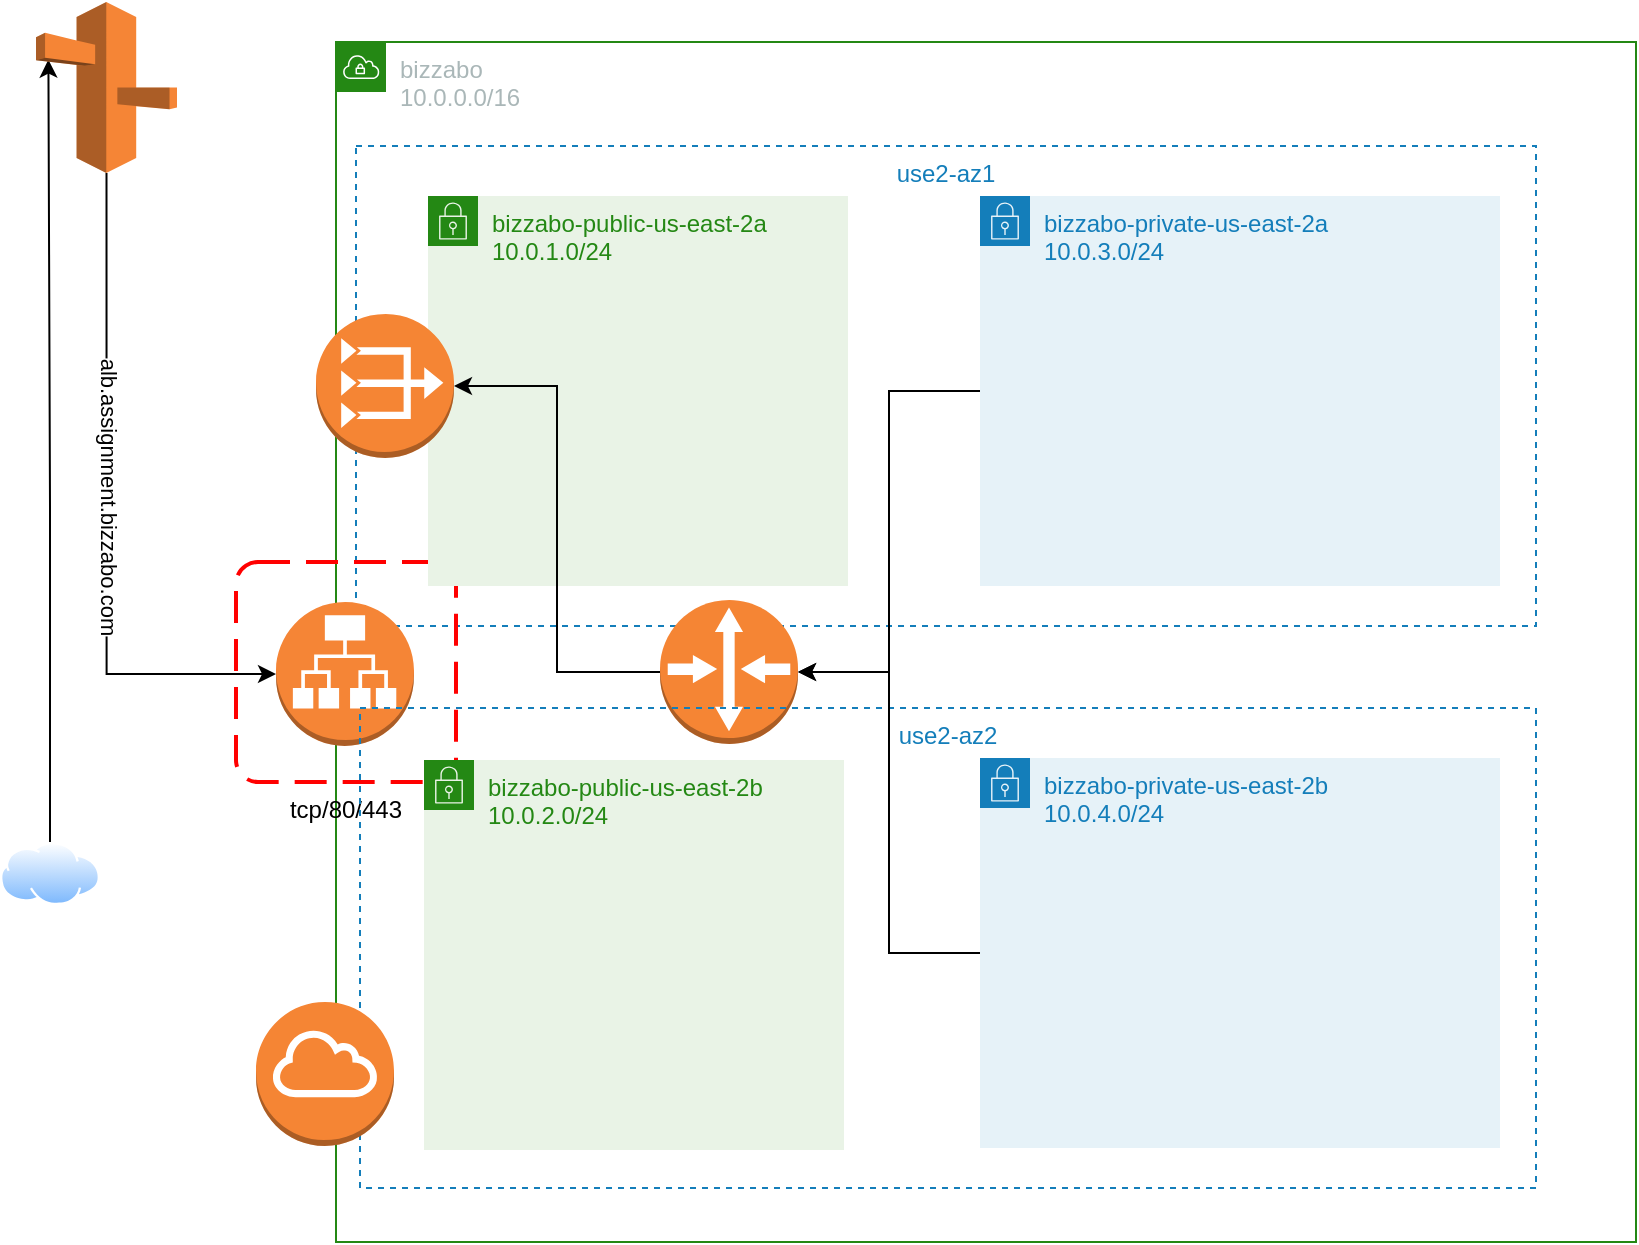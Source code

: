 <mxfile version="21.6.5" type="device">
  <diagram name="Page-1" id="7CQ8QqhtwdtVZSlI4PK4">
    <mxGraphModel dx="1339" dy="695" grid="1" gridSize="10" guides="1" tooltips="1" connect="1" arrows="1" fold="1" page="1" pageScale="1" pageWidth="850" pageHeight="1100" math="0" shadow="0">
      <root>
        <mxCell id="0" />
        <mxCell id="1" parent="0" />
        <mxCell id="x2wswLkUGSlrYo0SLTbE-3" value="use2-az1" style="fillColor=none;strokeColor=#147EBA;dashed=1;verticalAlign=top;fontStyle=0;fontColor=#147EBA;whiteSpace=wrap;html=1;" vertex="1" parent="1">
          <mxGeometry x="188" y="132" width="590" height="240" as="geometry" />
        </mxCell>
        <mxCell id="x2wswLkUGSlrYo0SLTbE-1" value="bizzabo&lt;br&gt;10.0.0.0/16" style="points=[[0,0],[0.25,0],[0.5,0],[0.75,0],[1,0],[1,0.25],[1,0.5],[1,0.75],[1,1],[0.75,1],[0.5,1],[0.25,1],[0,1],[0,0.75],[0,0.5],[0,0.25]];outlineConnect=0;gradientColor=none;html=1;whiteSpace=wrap;fontSize=12;fontStyle=0;container=1;pointerEvents=0;collapsible=0;recursiveResize=0;shape=mxgraph.aws4.group;grIcon=mxgraph.aws4.group_vpc;strokeColor=#248814;fillColor=none;verticalAlign=top;align=left;spacingLeft=30;fontColor=#AAB7B8;dashed=0;" vertex="1" parent="1">
          <mxGeometry x="178" y="80" width="650" height="600" as="geometry" />
        </mxCell>
        <mxCell id="x2wswLkUGSlrYo0SLTbE-14" value="" style="outlineConnect=0;dashed=0;verticalLabelPosition=bottom;verticalAlign=top;align=center;html=1;shape=mxgraph.aws3.application_load_balancer;fillColor=#F58536;gradientColor=none;" vertex="1" parent="x2wswLkUGSlrYo0SLTbE-1">
          <mxGeometry x="-30" y="280" width="69" height="72" as="geometry" />
        </mxCell>
        <mxCell id="x2wswLkUGSlrYo0SLTbE-15" value="" style="outlineConnect=0;dashed=0;verticalLabelPosition=bottom;verticalAlign=top;align=center;html=1;shape=mxgraph.aws3.router;fillColor=#F58534;gradientColor=none;" vertex="1" parent="x2wswLkUGSlrYo0SLTbE-1">
          <mxGeometry x="162" y="279" width="69" height="72" as="geometry" />
        </mxCell>
        <mxCell id="x2wswLkUGSlrYo0SLTbE-25" value="tcp/80/443" style="rounded=1;arcSize=10;dashed=1;strokeColor=#ff0000;fillColor=none;gradientColor=none;dashPattern=8 4;strokeWidth=2;labelPosition=center;verticalLabelPosition=bottom;align=center;verticalAlign=top;" vertex="1" parent="x2wswLkUGSlrYo0SLTbE-1">
          <mxGeometry x="-50" y="260" width="110" height="110" as="geometry" />
        </mxCell>
        <mxCell id="x2wswLkUGSlrYo0SLTbE-5" value="bizzabo-public-us-east-2a&lt;br&gt;10.0.1.0/24" style="points=[[0,0],[0.25,0],[0.5,0],[0.75,0],[1,0],[1,0.25],[1,0.5],[1,0.75],[1,1],[0.75,1],[0.5,1],[0.25,1],[0,1],[0,0.75],[0,0.5],[0,0.25]];outlineConnect=0;gradientColor=none;html=1;whiteSpace=wrap;fontSize=12;fontStyle=0;container=1;pointerEvents=0;collapsible=0;recursiveResize=0;shape=mxgraph.aws4.group;grIcon=mxgraph.aws4.group_security_group;grStroke=0;strokeColor=#248814;fillColor=#E9F3E6;verticalAlign=top;align=left;spacingLeft=30;fontColor=#248814;dashed=0;" vertex="1" parent="1">
          <mxGeometry x="224" y="157" width="210" height="195" as="geometry" />
        </mxCell>
        <mxCell id="x2wswLkUGSlrYo0SLTbE-17" style="edgeStyle=orthogonalEdgeStyle;rounded=0;orthogonalLoop=1;jettySize=auto;html=1;entryX=1;entryY=0.5;entryDx=0;entryDy=0;entryPerimeter=0;" edge="1" parent="1" source="x2wswLkUGSlrYo0SLTbE-6" target="x2wswLkUGSlrYo0SLTbE-15">
          <mxGeometry relative="1" as="geometry" />
        </mxCell>
        <mxCell id="x2wswLkUGSlrYo0SLTbE-6" value="bizzabo-private-us-east-2a&lt;br&gt;10.0.3.0/24" style="points=[[0,0],[0.25,0],[0.5,0],[0.75,0],[1,0],[1,0.25],[1,0.5],[1,0.75],[1,1],[0.75,1],[0.5,1],[0.25,1],[0,1],[0,0.75],[0,0.5],[0,0.25]];outlineConnect=0;gradientColor=none;html=1;whiteSpace=wrap;fontSize=12;fontStyle=0;container=1;pointerEvents=0;collapsible=0;recursiveResize=0;shape=mxgraph.aws4.group;grIcon=mxgraph.aws4.group_security_group;grStroke=0;strokeColor=#147EBA;fillColor=#E6F2F8;verticalAlign=top;align=left;spacingLeft=30;fontColor=#147EBA;dashed=0;" vertex="1" parent="1">
          <mxGeometry x="500" y="157" width="260" height="195" as="geometry" />
        </mxCell>
        <mxCell id="x2wswLkUGSlrYo0SLTbE-7" value="use2-az2" style="fillColor=none;strokeColor=#147EBA;dashed=1;verticalAlign=top;fontStyle=0;fontColor=#147EBA;whiteSpace=wrap;html=1;" vertex="1" parent="1">
          <mxGeometry x="190" y="413" width="588" height="240" as="geometry" />
        </mxCell>
        <mxCell id="x2wswLkUGSlrYo0SLTbE-8" value="bizzabo-public-us-east-2b&lt;br&gt;10.0.2.0/24" style="points=[[0,0],[0.25,0],[0.5,0],[0.75,0],[1,0],[1,0.25],[1,0.5],[1,0.75],[1,1],[0.75,1],[0.5,1],[0.25,1],[0,1],[0,0.75],[0,0.5],[0,0.25]];outlineConnect=0;gradientColor=none;html=1;whiteSpace=wrap;fontSize=12;fontStyle=0;container=1;pointerEvents=0;collapsible=0;recursiveResize=0;shape=mxgraph.aws4.group;grIcon=mxgraph.aws4.group_security_group;grStroke=0;strokeColor=#248814;fillColor=#E9F3E6;verticalAlign=top;align=left;spacingLeft=30;fontColor=#248814;dashed=0;" vertex="1" parent="1">
          <mxGeometry x="222" y="439" width="210" height="195" as="geometry" />
        </mxCell>
        <mxCell id="x2wswLkUGSlrYo0SLTbE-18" style="edgeStyle=orthogonalEdgeStyle;rounded=0;orthogonalLoop=1;jettySize=auto;html=1;entryX=1;entryY=0.5;entryDx=0;entryDy=0;entryPerimeter=0;" edge="1" parent="1" source="x2wswLkUGSlrYo0SLTbE-9" target="x2wswLkUGSlrYo0SLTbE-15">
          <mxGeometry relative="1" as="geometry" />
        </mxCell>
        <mxCell id="x2wswLkUGSlrYo0SLTbE-9" value="bizzabo-private-us-east-2b&lt;br&gt;10.0.4.0/24" style="points=[[0,0],[0.25,0],[0.5,0],[0.75,0],[1,0],[1,0.25],[1,0.5],[1,0.75],[1,1],[0.75,1],[0.5,1],[0.25,1],[0,1],[0,0.75],[0,0.5],[0,0.25]];outlineConnect=0;gradientColor=none;html=1;whiteSpace=wrap;fontSize=12;fontStyle=0;container=1;pointerEvents=0;collapsible=0;recursiveResize=0;shape=mxgraph.aws4.group;grIcon=mxgraph.aws4.group_security_group;grStroke=0;strokeColor=#147EBA;fillColor=#E6F2F8;verticalAlign=top;align=left;spacingLeft=30;fontColor=#147EBA;dashed=0;" vertex="1" parent="1">
          <mxGeometry x="500" y="438" width="260" height="195" as="geometry" />
        </mxCell>
        <mxCell id="x2wswLkUGSlrYo0SLTbE-11" value="" style="outlineConnect=0;dashed=0;verticalLabelPosition=bottom;verticalAlign=top;align=center;html=1;shape=mxgraph.aws3.vpc_nat_gateway;fillColor=#F58534;gradientColor=none;" vertex="1" parent="1">
          <mxGeometry x="168" y="216" width="69" height="72" as="geometry" />
        </mxCell>
        <mxCell id="x2wswLkUGSlrYo0SLTbE-12" value="" style="outlineConnect=0;dashed=0;verticalLabelPosition=bottom;verticalAlign=top;align=center;html=1;shape=mxgraph.aws3.internet_gateway;fillColor=#F58534;gradientColor=none;" vertex="1" parent="1">
          <mxGeometry x="138" y="560" width="69" height="72" as="geometry" />
        </mxCell>
        <mxCell id="x2wswLkUGSlrYo0SLTbE-19" style="edgeStyle=orthogonalEdgeStyle;rounded=0;orthogonalLoop=1;jettySize=auto;html=1;entryX=1;entryY=0.5;entryDx=0;entryDy=0;entryPerimeter=0;" edge="1" parent="1" source="x2wswLkUGSlrYo0SLTbE-15" target="x2wswLkUGSlrYo0SLTbE-11">
          <mxGeometry relative="1" as="geometry" />
        </mxCell>
        <mxCell id="x2wswLkUGSlrYo0SLTbE-21" style="edgeStyle=orthogonalEdgeStyle;rounded=0;orthogonalLoop=1;jettySize=auto;html=1;entryX=0.088;entryY=0.337;entryDx=0;entryDy=0;entryPerimeter=0;" edge="1" parent="1" source="x2wswLkUGSlrYo0SLTbE-20" target="x2wswLkUGSlrYo0SLTbE-23">
          <mxGeometry relative="1" as="geometry" />
        </mxCell>
        <mxCell id="x2wswLkUGSlrYo0SLTbE-20" value="" style="image;aspect=fixed;perimeter=ellipsePerimeter;html=1;align=center;shadow=0;dashed=0;spacingTop=3;image=img/lib/active_directory/internet_cloud.svg;" vertex="1" parent="1">
          <mxGeometry x="10" y="480" width="50" height="31.5" as="geometry" />
        </mxCell>
        <mxCell id="x2wswLkUGSlrYo0SLTbE-24" style="edgeStyle=orthogonalEdgeStyle;rounded=0;orthogonalLoop=1;jettySize=auto;html=1;entryX=0;entryY=0.5;entryDx=0;entryDy=0;entryPerimeter=0;exitX=0.5;exitY=1;exitDx=0;exitDy=0;exitPerimeter=0;" edge="1" parent="1" source="x2wswLkUGSlrYo0SLTbE-23" target="x2wswLkUGSlrYo0SLTbE-14">
          <mxGeometry relative="1" as="geometry" />
        </mxCell>
        <mxCell id="x2wswLkUGSlrYo0SLTbE-26" value="alb.assignment.bizzabo.com" style="edgeLabel;html=1;align=center;verticalAlign=middle;resizable=0;points=[];rotation=90;" vertex="1" connectable="0" parent="x2wswLkUGSlrYo0SLTbE-24">
          <mxGeometry x="-0.035" y="1" relative="1" as="geometry">
            <mxPoint as="offset" />
          </mxGeometry>
        </mxCell>
        <mxCell id="x2wswLkUGSlrYo0SLTbE-23" value="&lt;br&gt;&lt;br&gt;&lt;br&gt;&lt;br&gt;&lt;br&gt;&lt;br&gt;&lt;br&gt;&lt;br&gt;&lt;br&gt;&lt;br&gt;&lt;br&gt;&lt;br&gt;&lt;br&gt;&lt;br&gt;&lt;br&gt;&lt;br&gt;&lt;br&gt;&lt;br&gt;&lt;br&gt;&lt;br&gt;&lt;br&gt;&lt;br&gt;&lt;br&gt;&lt;br&gt;&lt;br&gt;&lt;br&gt;&lt;br&gt;&lt;br&gt;&lt;br&gt;&lt;br&gt;&lt;br&gt;&lt;br&gt;&lt;br&gt;&lt;br&gt;&lt;br&gt;&lt;br&gt;" style="outlineConnect=0;dashed=0;verticalLabelPosition=bottom;verticalAlign=top;align=center;html=1;shape=mxgraph.aws3.route_53;fillColor=#F58536;gradientColor=none;" vertex="1" parent="1">
          <mxGeometry x="28" y="60" width="70.5" height="85.5" as="geometry" />
        </mxCell>
      </root>
    </mxGraphModel>
  </diagram>
</mxfile>
